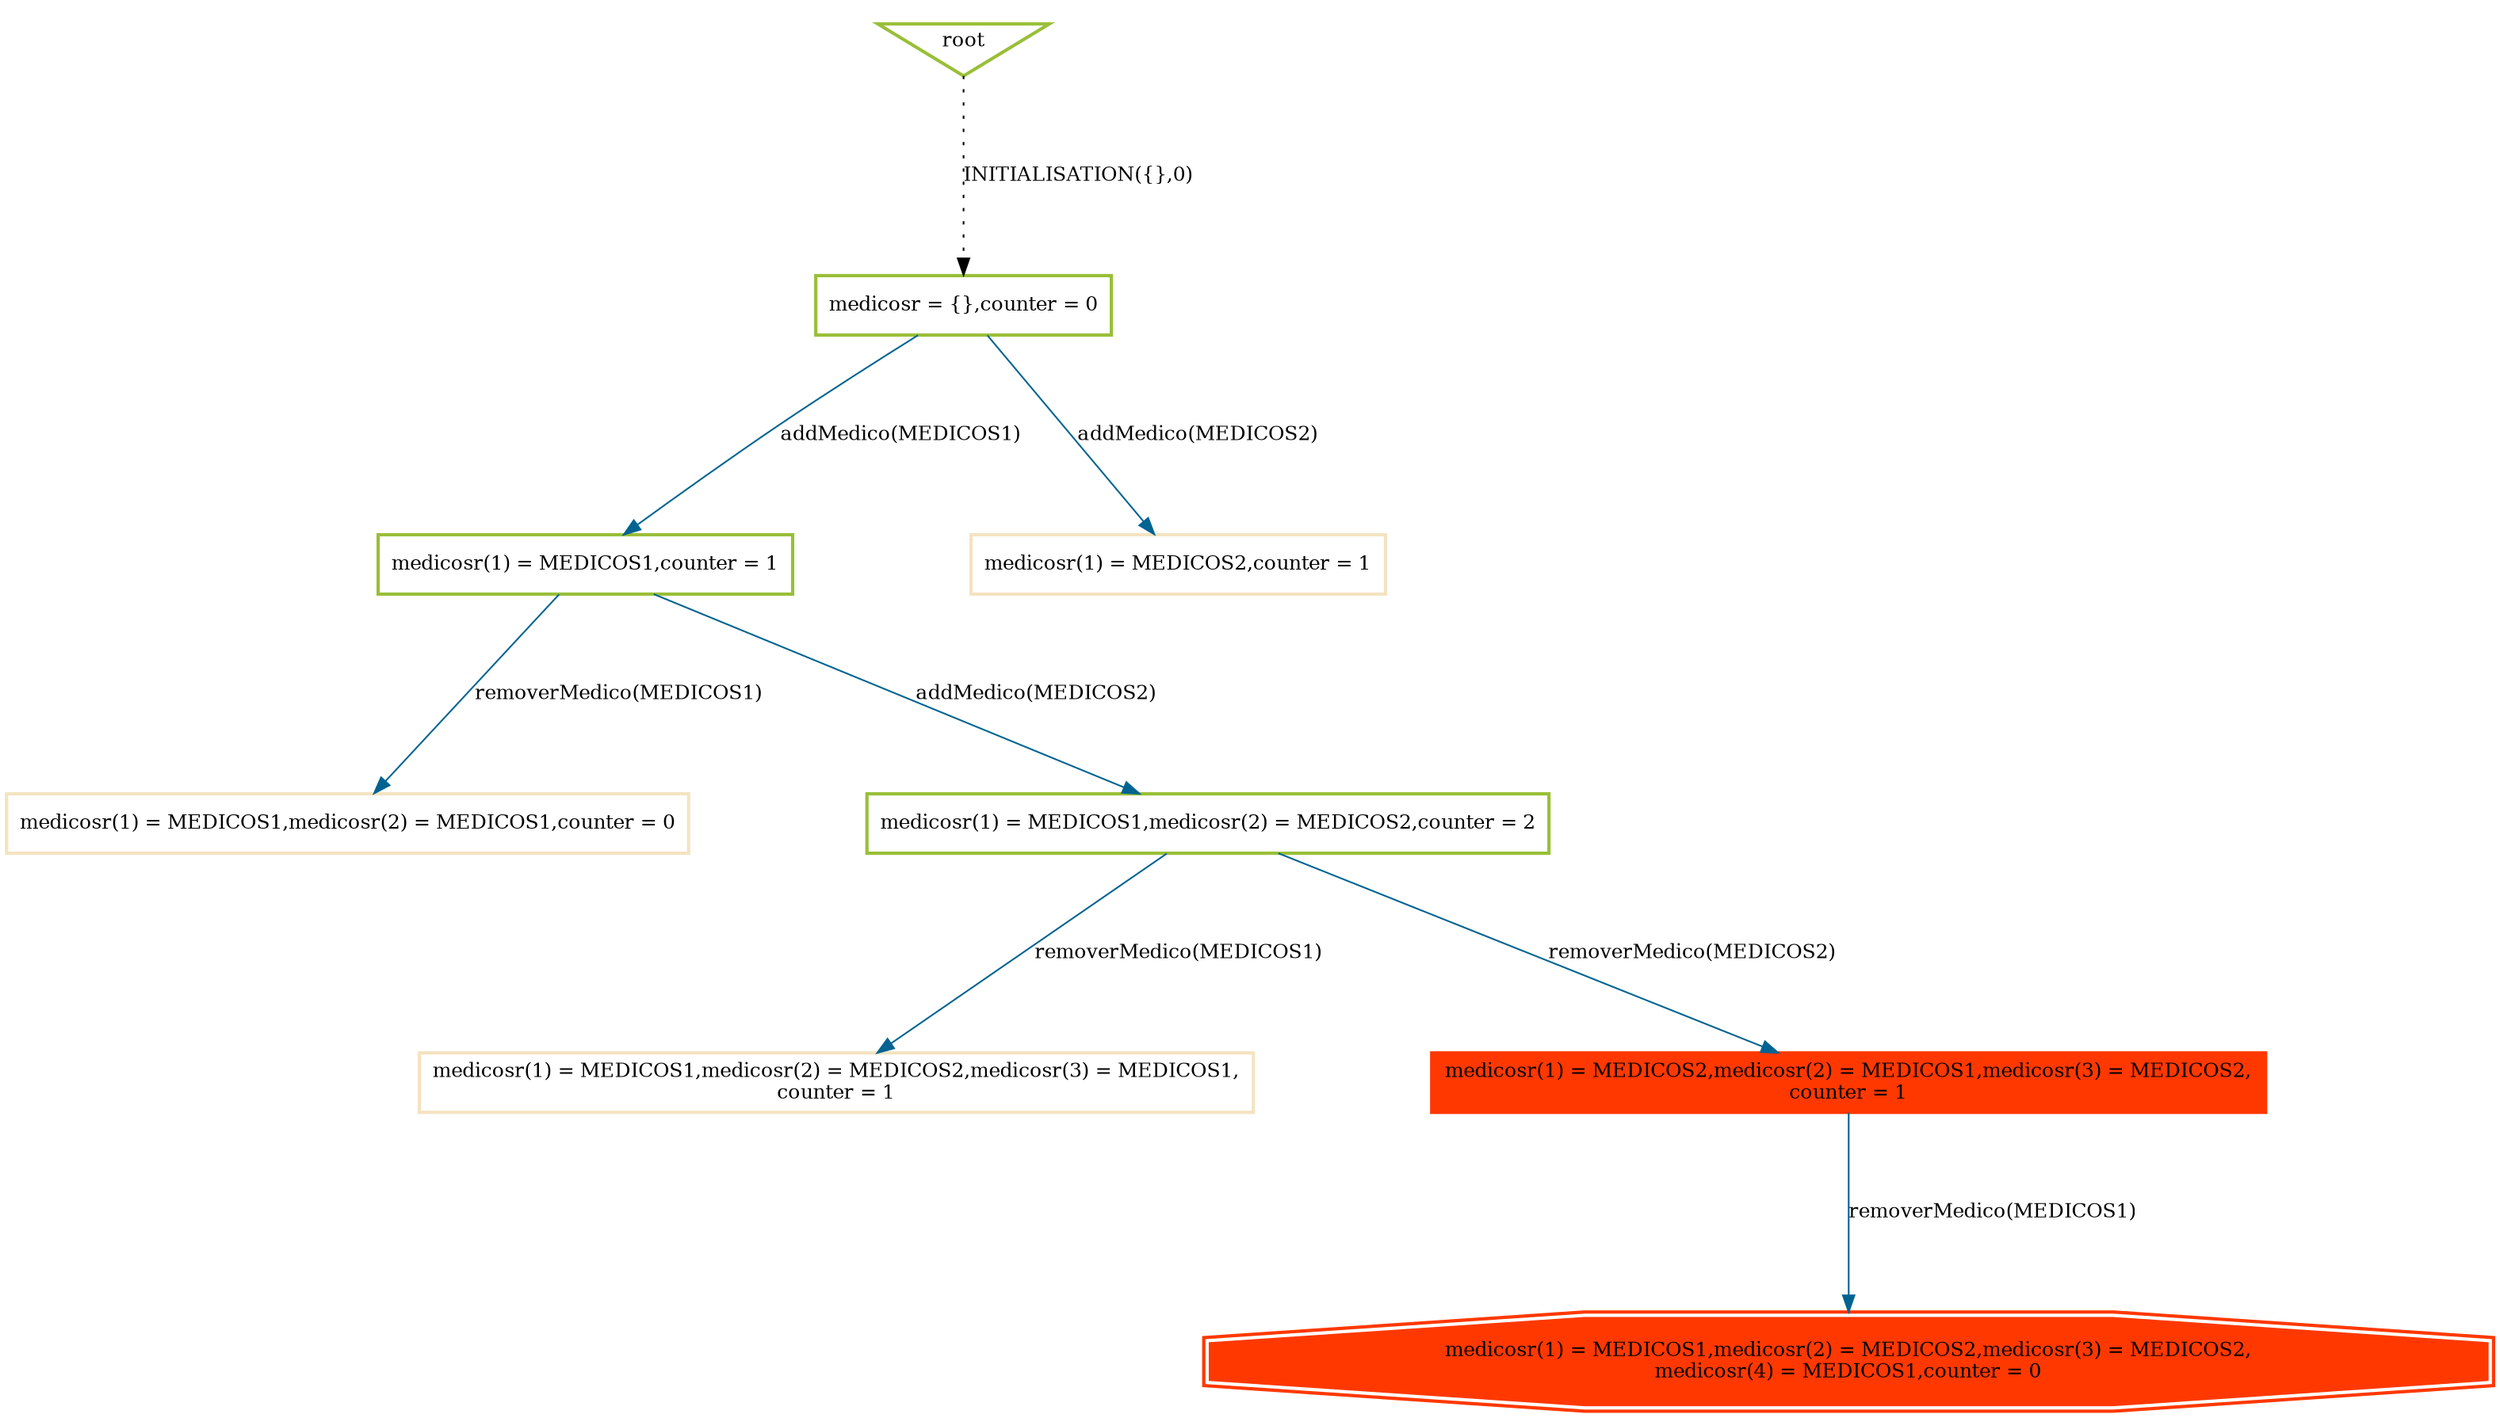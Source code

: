 digraph visited_states {
graph [nodesep=1.5, ranksep=1.5];
root [shape=invtriangle, color="#99BF38", fontsize=12, penwidth=2, label="root"];

root -> 0 [style = dotted, color = black, label="INITIALISATION(\{\},0)", fontsize=12];

0 [shape=box, color="#99BF38", fontsize=12, penwidth=2, label="medicosr = \{\},counter = 0"];

0 -> 1 [color = "#006391", label="addMedico(MEDICOS1)", fontsize=12];
0 -> 2 [color = "#006391", label="addMedico(MEDICOS2)", fontsize=12];

1 [shape=box, color="#99BF38", fontsize=12, penwidth=2, label="medicosr(1) = MEDICOS1,counter = 1"];

1 -> 3 [color = "#006391", label="removerMedico(MEDICOS1)", fontsize=12];
1 -> 4 [color = "#006391", label="addMedico(MEDICOS2)", fontsize=12];

2 [shape=box, color="#F4E3C1", fontsize=12, penwidth=2, label="medicosr(1) = MEDICOS2,counter = 1"];


3 [shape=box, color="#F4E3C1", fontsize=12, penwidth=2, label="medicosr(1) = MEDICOS1,medicosr(2) = MEDICOS1,counter = 0"];


4 [shape=box, color="#99BF38", fontsize=12, penwidth=2, label="medicosr(1) = MEDICOS1,medicosr(2) = MEDICOS2,counter = 2"];

4 -> 5 [color = "#006391", label="removerMedico(MEDICOS1)", fontsize=12];
4 -> 6 [color = "#006391", label="removerMedico(MEDICOS2)", fontsize=12];

5 [shape=box, color="#F4E3C1", fontsize=12, penwidth=2, label="medicosr(1) = MEDICOS1,medicosr(2) = MEDICOS2,medicosr(3) = MEDICOS1,\ncounter = 1"];


6 [shape=box, style=filled, color="#FF3800", fontsize=12, penwidth=2, label="medicosr(1) = MEDICOS2,medicosr(2) = MEDICOS1,medicosr(3) = MEDICOS2,\ncounter = 1"];

6 -> 7 [color = "#006391", label="removerMedico(MEDICOS1)", fontsize=12];

7 [shape=doubleoctagon, style=filled, color="#FF3800", fontsize=12, penwidth=2, label="medicosr(1) = MEDICOS1,medicosr(2) = MEDICOS2,medicosr(3) = MEDICOS2,\nmedicosr(4) = MEDICOS1,counter = 0"];


}
